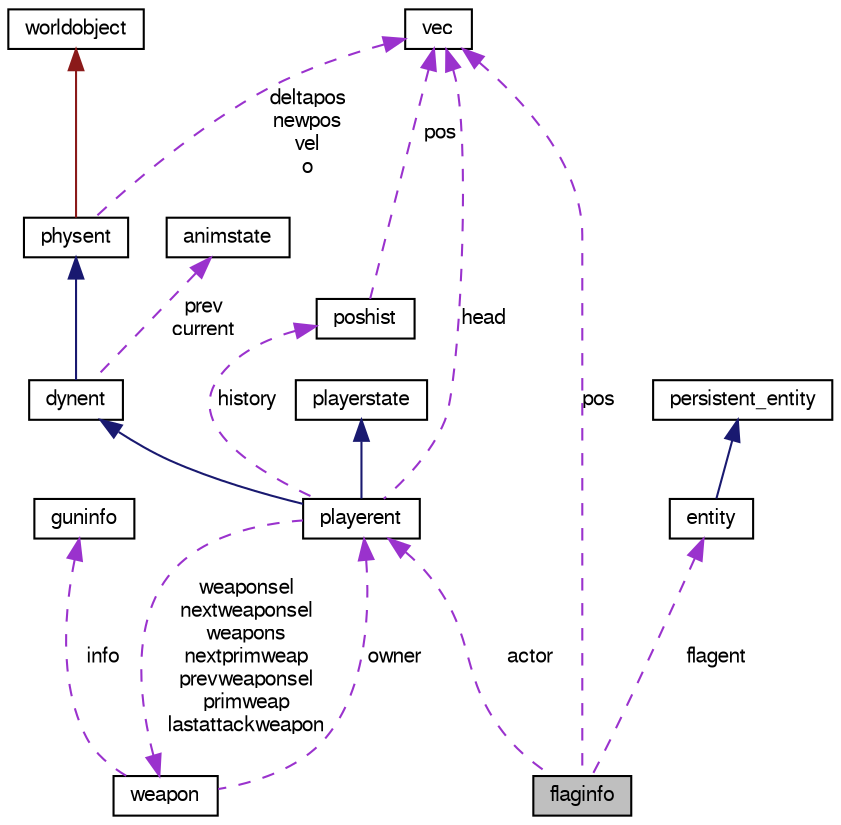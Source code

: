 digraph G
{
  edge [fontname="FreeSans",fontsize="10",labelfontname="FreeSans",labelfontsize="10"];
  node [fontname="FreeSans",fontsize="10",shape=record];
  Node1 [label="flaginfo",height=0.2,width=0.4,color="black", fillcolor="grey75", style="filled" fontcolor="black"];
  Node2 -> Node1 [dir=back,color="darkorchid3",fontsize="10",style="dashed",label="actor",fontname="FreeSans"];
  Node2 [label="playerent",height=0.2,width=0.4,color="black", fillcolor="white", style="filled",URL="$classplayerent.html"];
  Node3 -> Node2 [dir=back,color="midnightblue",fontsize="10",style="solid",fontname="FreeSans"];
  Node3 [label="dynent",height=0.2,width=0.4,color="black", fillcolor="white", style="filled",URL="$classdynent.html"];
  Node4 -> Node3 [dir=back,color="midnightblue",fontsize="10",style="solid",fontname="FreeSans"];
  Node4 [label="physent",height=0.2,width=0.4,color="black", fillcolor="white", style="filled",URL="$classphysent.html"];
  Node5 -> Node4 [dir=back,color="firebrick4",fontsize="10",style="solid",fontname="FreeSans"];
  Node5 [label="worldobject",height=0.2,width=0.4,color="black", fillcolor="white", style="filled",URL="$classworldobject.html"];
  Node6 -> Node4 [dir=back,color="darkorchid3",fontsize="10",style="dashed",label="deltapos\nnewpos\nvel\no",fontname="FreeSans"];
  Node6 [label="vec",height=0.2,width=0.4,color="black", fillcolor="white", style="filled",URL="$structvec.html"];
  Node7 -> Node3 [dir=back,color="darkorchid3",fontsize="10",style="dashed",label="prev\ncurrent",fontname="FreeSans"];
  Node7 [label="animstate",height=0.2,width=0.4,color="black", fillcolor="white", style="filled",URL="$structanimstate.html"];
  Node8 -> Node2 [dir=back,color="midnightblue",fontsize="10",style="solid",fontname="FreeSans"];
  Node8 [label="playerstate",height=0.2,width=0.4,color="black", fillcolor="white", style="filled",URL="$classplayerstate.html"];
  Node9 -> Node2 [dir=back,color="darkorchid3",fontsize="10",style="dashed",label="history",fontname="FreeSans"];
  Node9 [label="poshist",height=0.2,width=0.4,color="black", fillcolor="white", style="filled",URL="$structposhist.html"];
  Node6 -> Node9 [dir=back,color="darkorchid3",fontsize="10",style="dashed",label="pos",fontname="FreeSans"];
  Node10 -> Node2 [dir=back,color="darkorchid3",fontsize="10",style="dashed",label="weaponsel\nnextweaponsel\nweapons\nnextprimweap\nprevweaponsel\nprimweap\nlastattackweapon",fontname="FreeSans"];
  Node10 [label="weapon",height=0.2,width=0.4,color="black", fillcolor="white", style="filled",URL="$structweapon.html"];
  Node2 -> Node10 [dir=back,color="darkorchid3",fontsize="10",style="dashed",label="owner",fontname="FreeSans"];
  Node11 -> Node10 [dir=back,color="darkorchid3",fontsize="10",style="dashed",label="info",fontname="FreeSans"];
  Node11 [label="guninfo",height=0.2,width=0.4,color="black", fillcolor="white", style="filled",URL="$structguninfo.html"];
  Node6 -> Node2 [dir=back,color="darkorchid3",fontsize="10",style="dashed",label="head",fontname="FreeSans"];
  Node12 -> Node1 [dir=back,color="darkorchid3",fontsize="10",style="dashed",label="flagent",fontname="FreeSans"];
  Node12 [label="entity",height=0.2,width=0.4,color="black", fillcolor="white", style="filled",URL="$structentity.html"];
  Node13 -> Node12 [dir=back,color="midnightblue",fontsize="10",style="solid",fontname="FreeSans"];
  Node13 [label="persistent_entity",height=0.2,width=0.4,color="black", fillcolor="white", style="filled",URL="$structpersistent__entity.html"];
  Node6 -> Node1 [dir=back,color="darkorchid3",fontsize="10",style="dashed",label="pos",fontname="FreeSans"];
}
